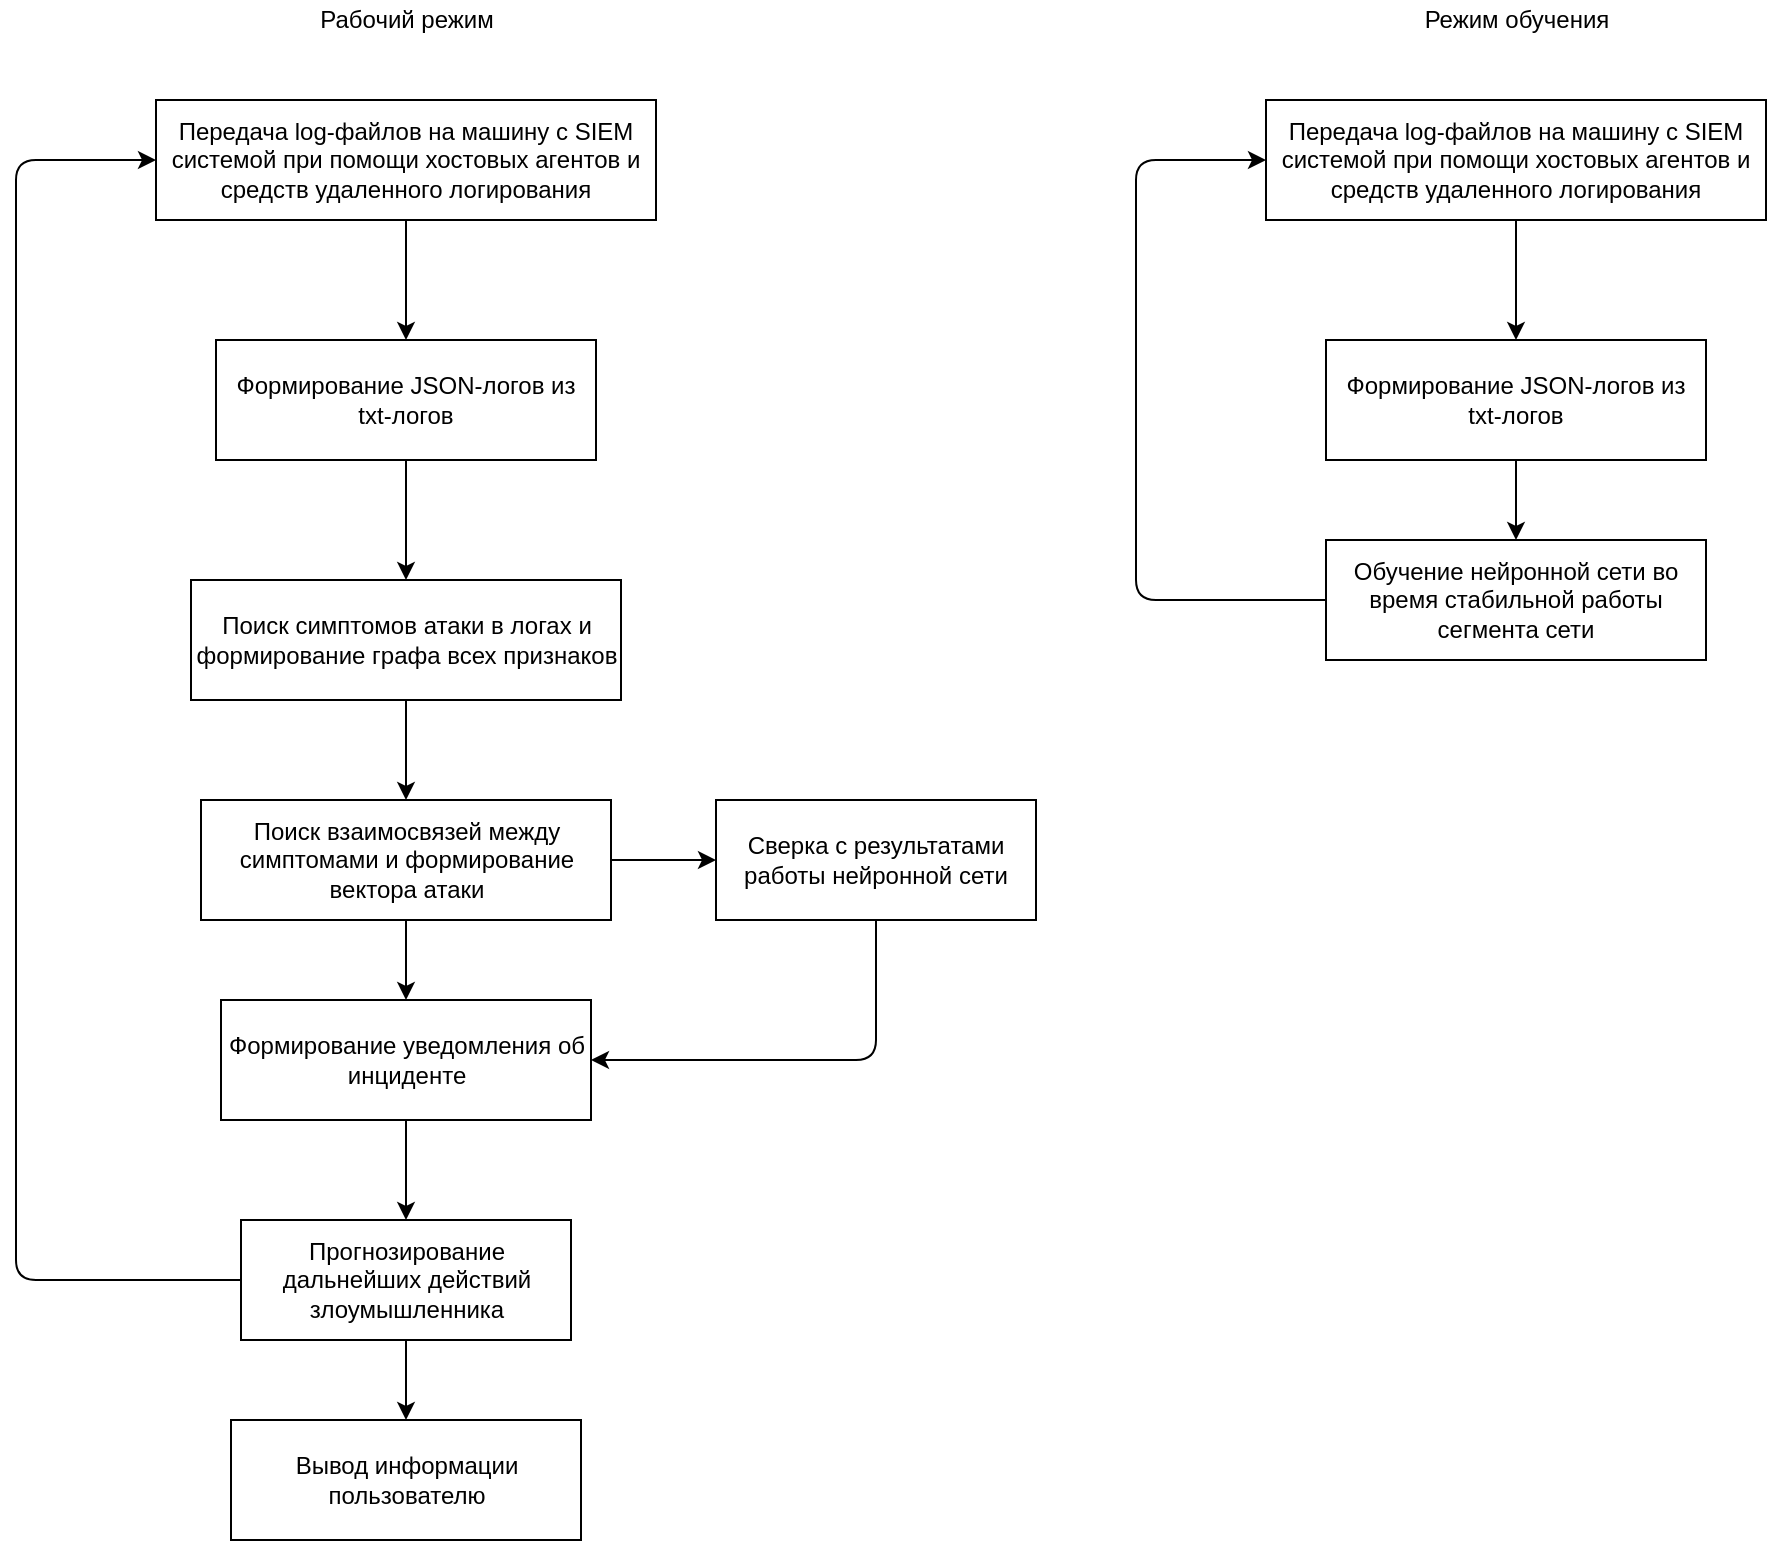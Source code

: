 <mxfile version="13.4.6" type="device"><diagram id="E5TR4D_XDVsvClGXajeJ" name="Page-1"><mxGraphModel dx="1422" dy="770" grid="1" gridSize="10" guides="1" tooltips="1" connect="1" arrows="1" fold="1" page="1" pageScale="1" pageWidth="2339" pageHeight="3300" math="0" shadow="0"><root><mxCell id="0"/><mxCell id="1" parent="0"/><mxCell id="gH5hGonILUQ-Qj4tB6hi-1" value="Передача log-файлов на машину с SIEM системой при помощи хостовых агентов и средств удаленного логирования" style="rounded=0;whiteSpace=wrap;html=1;" vertex="1" parent="1"><mxGeometry x="590" y="130" width="250" height="60" as="geometry"/></mxCell><mxCell id="gH5hGonILUQ-Qj4tB6hi-2" value="Формирование JSON-логов из txt-логов" style="rounded=0;whiteSpace=wrap;html=1;" vertex="1" parent="1"><mxGeometry x="620" y="250" width="190" height="60" as="geometry"/></mxCell><mxCell id="gH5hGonILUQ-Qj4tB6hi-3" value="Поиск симптомов атаки в логах и формирование графа всех признаков" style="rounded=0;whiteSpace=wrap;html=1;" vertex="1" parent="1"><mxGeometry x="607.5" y="370" width="215" height="60" as="geometry"/></mxCell><mxCell id="gH5hGonILUQ-Qj4tB6hi-4" value="Поиск взаимосвязей между симптомами и формирование вектора атаки" style="rounded=0;whiteSpace=wrap;html=1;" vertex="1" parent="1"><mxGeometry x="612.5" y="480" width="205" height="60" as="geometry"/></mxCell><mxCell id="gH5hGonILUQ-Qj4tB6hi-5" value="Формирование уведомления об инциденте" style="rounded=0;whiteSpace=wrap;html=1;" vertex="1" parent="1"><mxGeometry x="622.5" y="580" width="185" height="60" as="geometry"/></mxCell><mxCell id="gH5hGonILUQ-Qj4tB6hi-6" value="Прогнозирование дальнейших действий злоумышленника" style="rounded=0;whiteSpace=wrap;html=1;" vertex="1" parent="1"><mxGeometry x="632.5" y="690" width="165" height="60" as="geometry"/></mxCell><mxCell id="gH5hGonILUQ-Qj4tB6hi-7" value="Вывод информации пользователю" style="rounded=0;whiteSpace=wrap;html=1;" vertex="1" parent="1"><mxGeometry x="627.5" y="790" width="175" height="60" as="geometry"/></mxCell><mxCell id="gH5hGonILUQ-Qj4tB6hi-8" value="" style="endArrow=classic;html=1;exitX=0.5;exitY=1;exitDx=0;exitDy=0;entryX=0.5;entryY=0;entryDx=0;entryDy=0;" edge="1" parent="1" source="gH5hGonILUQ-Qj4tB6hi-1" target="gH5hGonILUQ-Qj4tB6hi-2"><mxGeometry width="50" height="50" relative="1" as="geometry"><mxPoint x="1010" y="270" as="sourcePoint"/><mxPoint x="1060" y="220" as="targetPoint"/></mxGeometry></mxCell><mxCell id="gH5hGonILUQ-Qj4tB6hi-9" value="" style="endArrow=classic;html=1;exitX=0.5;exitY=1;exitDx=0;exitDy=0;entryX=0.5;entryY=0;entryDx=0;entryDy=0;" edge="1" parent="1" source="gH5hGonILUQ-Qj4tB6hi-2" target="gH5hGonILUQ-Qj4tB6hi-3"><mxGeometry width="50" height="50" relative="1" as="geometry"><mxPoint x="950" y="350" as="sourcePoint"/><mxPoint x="1000" y="300" as="targetPoint"/></mxGeometry></mxCell><mxCell id="gH5hGonILUQ-Qj4tB6hi-10" value="" style="endArrow=classic;html=1;exitX=0.5;exitY=1;exitDx=0;exitDy=0;entryX=0.5;entryY=0;entryDx=0;entryDy=0;" edge="1" parent="1" source="gH5hGonILUQ-Qj4tB6hi-3" target="gH5hGonILUQ-Qj4tB6hi-4"><mxGeometry width="50" height="50" relative="1" as="geometry"><mxPoint x="910" y="500" as="sourcePoint"/><mxPoint x="960" y="450" as="targetPoint"/></mxGeometry></mxCell><mxCell id="gH5hGonILUQ-Qj4tB6hi-11" value="" style="endArrow=classic;html=1;exitX=0.5;exitY=1;exitDx=0;exitDy=0;entryX=0.5;entryY=0;entryDx=0;entryDy=0;" edge="1" parent="1" source="gH5hGonILUQ-Qj4tB6hi-4" target="gH5hGonILUQ-Qj4tB6hi-5"><mxGeometry width="50" height="50" relative="1" as="geometry"><mxPoint x="950" y="620" as="sourcePoint"/><mxPoint x="1000" y="570" as="targetPoint"/></mxGeometry></mxCell><mxCell id="gH5hGonILUQ-Qj4tB6hi-12" value="" style="endArrow=classic;html=1;exitX=0.5;exitY=1;exitDx=0;exitDy=0;entryX=0.5;entryY=0;entryDx=0;entryDy=0;" edge="1" parent="1" source="gH5hGonILUQ-Qj4tB6hi-5" target="gH5hGonILUQ-Qj4tB6hi-6"><mxGeometry width="50" height="50" relative="1" as="geometry"><mxPoint x="960" y="680" as="sourcePoint"/><mxPoint x="1010" y="630" as="targetPoint"/></mxGeometry></mxCell><mxCell id="gH5hGonILUQ-Qj4tB6hi-13" value="" style="endArrow=classic;html=1;exitX=0.5;exitY=1;exitDx=0;exitDy=0;entryX=0.5;entryY=0;entryDx=0;entryDy=0;" edge="1" parent="1" source="gH5hGonILUQ-Qj4tB6hi-6" target="gH5hGonILUQ-Qj4tB6hi-7"><mxGeometry width="50" height="50" relative="1" as="geometry"><mxPoint x="950" y="780" as="sourcePoint"/><mxPoint x="1000" y="730" as="targetPoint"/></mxGeometry></mxCell><mxCell id="gH5hGonILUQ-Qj4tB6hi-14" value="" style="endArrow=classic;html=1;exitX=0;exitY=0.5;exitDx=0;exitDy=0;entryX=0;entryY=0.5;entryDx=0;entryDy=0;" edge="1" parent="1" source="gH5hGonILUQ-Qj4tB6hi-6" target="gH5hGonILUQ-Qj4tB6hi-1"><mxGeometry width="50" height="50" relative="1" as="geometry"><mxPoint x="480" y="830" as="sourcePoint"/><mxPoint x="530" y="780" as="targetPoint"/><Array as="points"><mxPoint x="520" y="720"/><mxPoint x="520" y="160"/></Array></mxGeometry></mxCell><mxCell id="2" value="&lt;div&gt;Рабочий режим&lt;/div&gt;" style="text;html=1;align=center;verticalAlign=middle;resizable=0;points=[];autosize=1;" vertex="1" parent="1"><mxGeometry x="655" y="80" width="120" height="20" as="geometry"/></mxCell><mxCell id="gH5hGonILUQ-Qj4tB6hi-18" value="Сверка с результатами работы нейронной сети" style="rounded=0;whiteSpace=wrap;html=1;" vertex="1" parent="1"><mxGeometry x="870" y="480" width="160" height="60" as="geometry"/></mxCell><mxCell id="gH5hGonILUQ-Qj4tB6hi-19" value="" style="endArrow=classic;html=1;exitX=1;exitY=0.5;exitDx=0;exitDy=0;entryX=0;entryY=0.5;entryDx=0;entryDy=0;" edge="1" parent="1" source="gH5hGonILUQ-Qj4tB6hi-4" target="gH5hGonILUQ-Qj4tB6hi-18"><mxGeometry width="50" height="50" relative="1" as="geometry"><mxPoint x="950" y="660" as="sourcePoint"/><mxPoint x="1000" y="610" as="targetPoint"/></mxGeometry></mxCell><mxCell id="gH5hGonILUQ-Qj4tB6hi-20" value="" style="endArrow=classic;html=1;exitX=0.5;exitY=1;exitDx=0;exitDy=0;entryX=1;entryY=0.5;entryDx=0;entryDy=0;" edge="1" parent="1" source="gH5hGonILUQ-Qj4tB6hi-18" target="gH5hGonILUQ-Qj4tB6hi-5"><mxGeometry width="50" height="50" relative="1" as="geometry"><mxPoint x="1030" y="690" as="sourcePoint"/><mxPoint x="1080" y="640" as="targetPoint"/><Array as="points"><mxPoint x="950" y="610"/></Array></mxGeometry></mxCell><mxCell id="gH5hGonILUQ-Qj4tB6hi-21" value="Режим обучения" style="text;html=1;align=center;verticalAlign=middle;resizable=0;points=[];autosize=1;" vertex="1" parent="1"><mxGeometry x="1210" y="80" width="120" height="20" as="geometry"/></mxCell><mxCell id="gH5hGonILUQ-Qj4tB6hi-22" value="Передача log-файлов на машину с SIEM системой при помощи хостовых агентов и средств удаленного логирования" style="rounded=0;whiteSpace=wrap;html=1;" vertex="1" parent="1"><mxGeometry x="1145" y="130" width="250" height="60" as="geometry"/></mxCell><mxCell id="gH5hGonILUQ-Qj4tB6hi-23" value="Формирование JSON-логов из txt-логов" style="rounded=0;whiteSpace=wrap;html=1;" vertex="1" parent="1"><mxGeometry x="1175" y="250" width="190" height="60" as="geometry"/></mxCell><mxCell id="gH5hGonILUQ-Qj4tB6hi-24" value="Обучение нейронной сети во время стабильной работы сегмента сети" style="rounded=0;whiteSpace=wrap;html=1;" vertex="1" parent="1"><mxGeometry x="1175" y="350" width="190" height="60" as="geometry"/></mxCell><mxCell id="gH5hGonILUQ-Qj4tB6hi-25" value="" style="endArrow=classic;html=1;exitX=0.5;exitY=1;exitDx=0;exitDy=0;" edge="1" parent="1" source="gH5hGonILUQ-Qj4tB6hi-22" target="gH5hGonILUQ-Qj4tB6hi-23"><mxGeometry width="50" height="50" relative="1" as="geometry"><mxPoint x="1480" y="300" as="sourcePoint"/><mxPoint x="1530" y="250" as="targetPoint"/></mxGeometry></mxCell><mxCell id="gH5hGonILUQ-Qj4tB6hi-26" value="" style="endArrow=classic;html=1;exitX=0.5;exitY=1;exitDx=0;exitDy=0;entryX=0.5;entryY=0;entryDx=0;entryDy=0;" edge="1" parent="1" source="gH5hGonILUQ-Qj4tB6hi-23" target="gH5hGonILUQ-Qj4tB6hi-24"><mxGeometry width="50" height="50" relative="1" as="geometry"><mxPoint x="1520" y="430" as="sourcePoint"/><mxPoint x="1570" y="380" as="targetPoint"/></mxGeometry></mxCell><mxCell id="gH5hGonILUQ-Qj4tB6hi-27" value="" style="endArrow=classic;html=1;entryX=0;entryY=0.5;entryDx=0;entryDy=0;exitX=0;exitY=0.5;exitDx=0;exitDy=0;" edge="1" parent="1" source="gH5hGonILUQ-Qj4tB6hi-24" target="gH5hGonILUQ-Qj4tB6hi-22"><mxGeometry width="50" height="50" relative="1" as="geometry"><mxPoint x="1040" y="390" as="sourcePoint"/><mxPoint x="1090" y="340" as="targetPoint"/><Array as="points"><mxPoint x="1080" y="380"/><mxPoint x="1080" y="160"/></Array></mxGeometry></mxCell></root></mxGraphModel></diagram></mxfile>